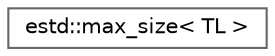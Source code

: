 digraph "Graphical Class Hierarchy"
{
 // LATEX_PDF_SIZE
  bgcolor="transparent";
  edge [fontname=Helvetica,fontsize=10,labelfontname=Helvetica,labelfontsize=10];
  node [fontname=Helvetica,fontsize=10,shape=box,height=0.2,width=0.4];
  rankdir="LR";
  Node0 [id="Node000000",label="estd::max_size\< TL \>",height=0.2,width=0.4,color="grey40", fillcolor="white", style="filled",URL="$d6/da4/structestd_1_1max__size.html",tooltip=" "];
}
